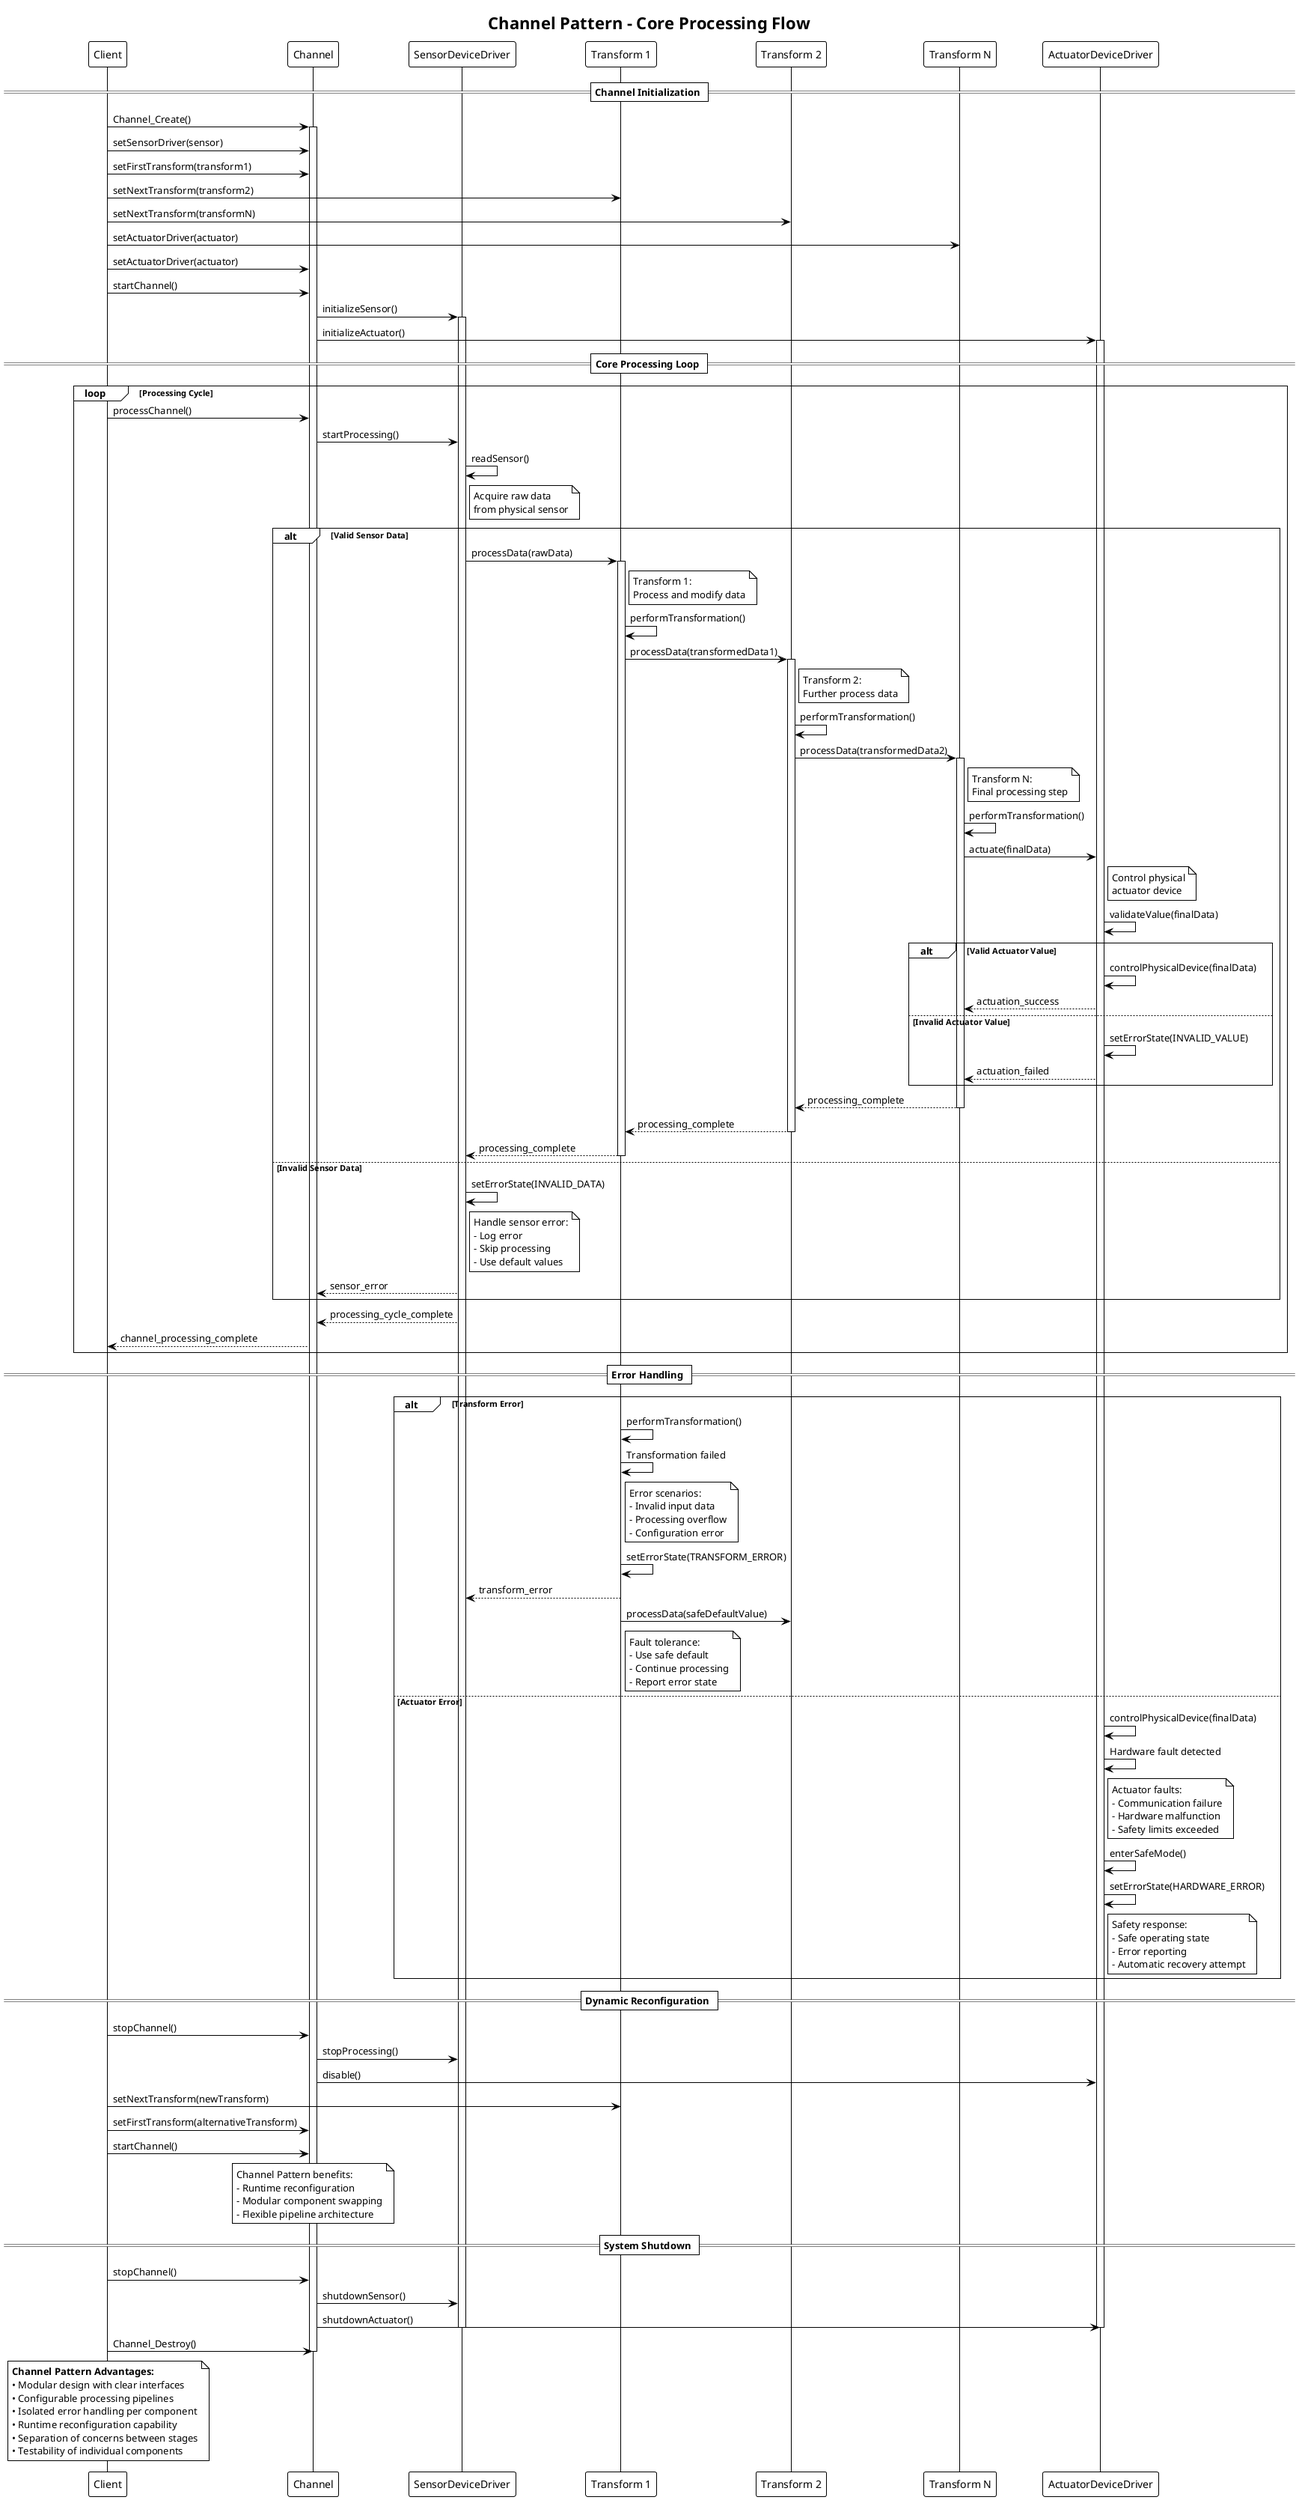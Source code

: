 @startuml ChannelPattern_CoreSequence

!theme plain

title Channel Pattern - Core Processing Flow

participant "Client" as Client
participant "Channel" as CH
participant "SensorDeviceDriver" as Sensor
participant "Transform 1" as T1
participant "Transform 2" as T2
participant "Transform N" as TN
participant "ActuatorDeviceDriver" as Actuator

== Channel Initialization ==

Client -> CH : Channel_Create()
activate CH

Client -> CH : setSensorDriver(sensor)
Client -> CH : setFirstTransform(transform1)
Client -> T1 : setNextTransform(transform2)
Client -> T2 : setNextTransform(transformN)
Client -> TN : setActuatorDriver(actuator)
Client -> CH : setActuatorDriver(actuator)

Client -> CH : startChannel()
CH -> Sensor : initializeSensor()
activate Sensor
CH -> Actuator : initializeActuator()
activate Actuator

== Core Processing Loop ==

loop Processing Cycle

    Client -> CH : processChannel()
    
    ' Data Acquisition Phase
    CH -> Sensor : startProcessing()
    Sensor -> Sensor : readSensor()
    note right of Sensor : Acquire raw data\nfrom physical sensor
    
    alt Valid Sensor Data
        Sensor -> T1 : processData(rawData)
        activate T1
        note right of T1 : Transform 1:\nProcess and modify data
        
        T1 -> T1 : performTransformation()
        
        ' Chain processing through transforms
        T1 -> T2 : processData(transformedData1)
        activate T2
        note right of T2 : Transform 2:\nFurther process data
        
        T2 -> T2 : performTransformation()
        
        T2 -> TN : processData(transformedData2)
        activate TN
        note right of TN : Transform N:\nFinal processing step
        
        TN -> TN : performTransformation()
        
        ' Actuation Phase
        TN -> Actuator : actuate(finalData)
        note right of Actuator : Control physical\nactuator device
        
        Actuator -> Actuator : validateValue(finalData)
        
        alt Valid Actuator Value
            Actuator -> Actuator : controlPhysicalDevice(finalData)
            Actuator --> TN : actuation_success
        else Invalid Actuator Value
            Actuator -> Actuator : setErrorState(INVALID_VALUE)
            Actuator --> TN : actuation_failed
        end
        
        TN --> T2 : processing_complete
        deactivate TN
        T2 --> T1 : processing_complete
        deactivate T2
        T1 --> Sensor : processing_complete
        deactivate T1
        
    else Invalid Sensor Data
        Sensor -> Sensor : setErrorState(INVALID_DATA)
        note right of Sensor : Handle sensor error:\n- Log error\n- Skip processing\n- Use default values
        Sensor --> CH : sensor_error
    end
    
    Sensor --> CH : processing_cycle_complete
    CH --> Client : channel_processing_complete

end

== Error Handling ==

alt Transform Error
    T1 -> T1 : performTransformation()
    T1 -> T1 : Transformation failed
    note right of T1 : Error scenarios:\n- Invalid input data\n- Processing overflow\n- Configuration error
    
    T1 -> T1 : setErrorState(TRANSFORM_ERROR)
    T1 --> Sensor : transform_error
    
    ' Chain can continue with default/safe values
    T1 -> T2 : processData(safeDefaultValue)
    note right of T1 : Fault tolerance:\n- Use safe default\n- Continue processing\n- Report error state
    
else Actuator Error
    Actuator -> Actuator : controlPhysicalDevice(finalData)
    Actuator -> Actuator : Hardware fault detected
    note right of Actuator : Actuator faults:\n- Communication failure\n- Hardware malfunction\n- Safety limits exceeded
    
    Actuator -> Actuator : enterSafeMode()
    Actuator -> Actuator : setErrorState(HARDWARE_ERROR)
    note right of Actuator : Safety response:\n- Safe operating state\n- Error reporting\n- Automatic recovery attempt
end

== Dynamic Reconfiguration ==

Client -> CH : stopChannel()
CH -> Sensor : stopProcessing()
CH -> Actuator : disable()

' Reconfigure processing chain
Client -> T1 : setNextTransform(newTransform)
Client -> CH : setFirstTransform(alternativeTransform)

Client -> CH : startChannel()
note over CH : Channel Pattern benefits:\n- Runtime reconfiguration\n- Modular component swapping\n- Flexible pipeline architecture

== System Shutdown ==

Client -> CH : stopChannel()
CH -> Sensor : shutdownSensor()
CH -> Actuator : shutdownActuator()

deactivate Sensor
deactivate Actuator

Client -> CH : Channel_Destroy()
deactivate CH

note over Client
    **Channel Pattern Advantages:**
    • Modular design with clear interfaces
    • Configurable processing pipelines  
    • Isolated error handling per component
    • Runtime reconfiguration capability
    • Separation of concerns between stages
    • Testability of individual components
end note

@enduml
